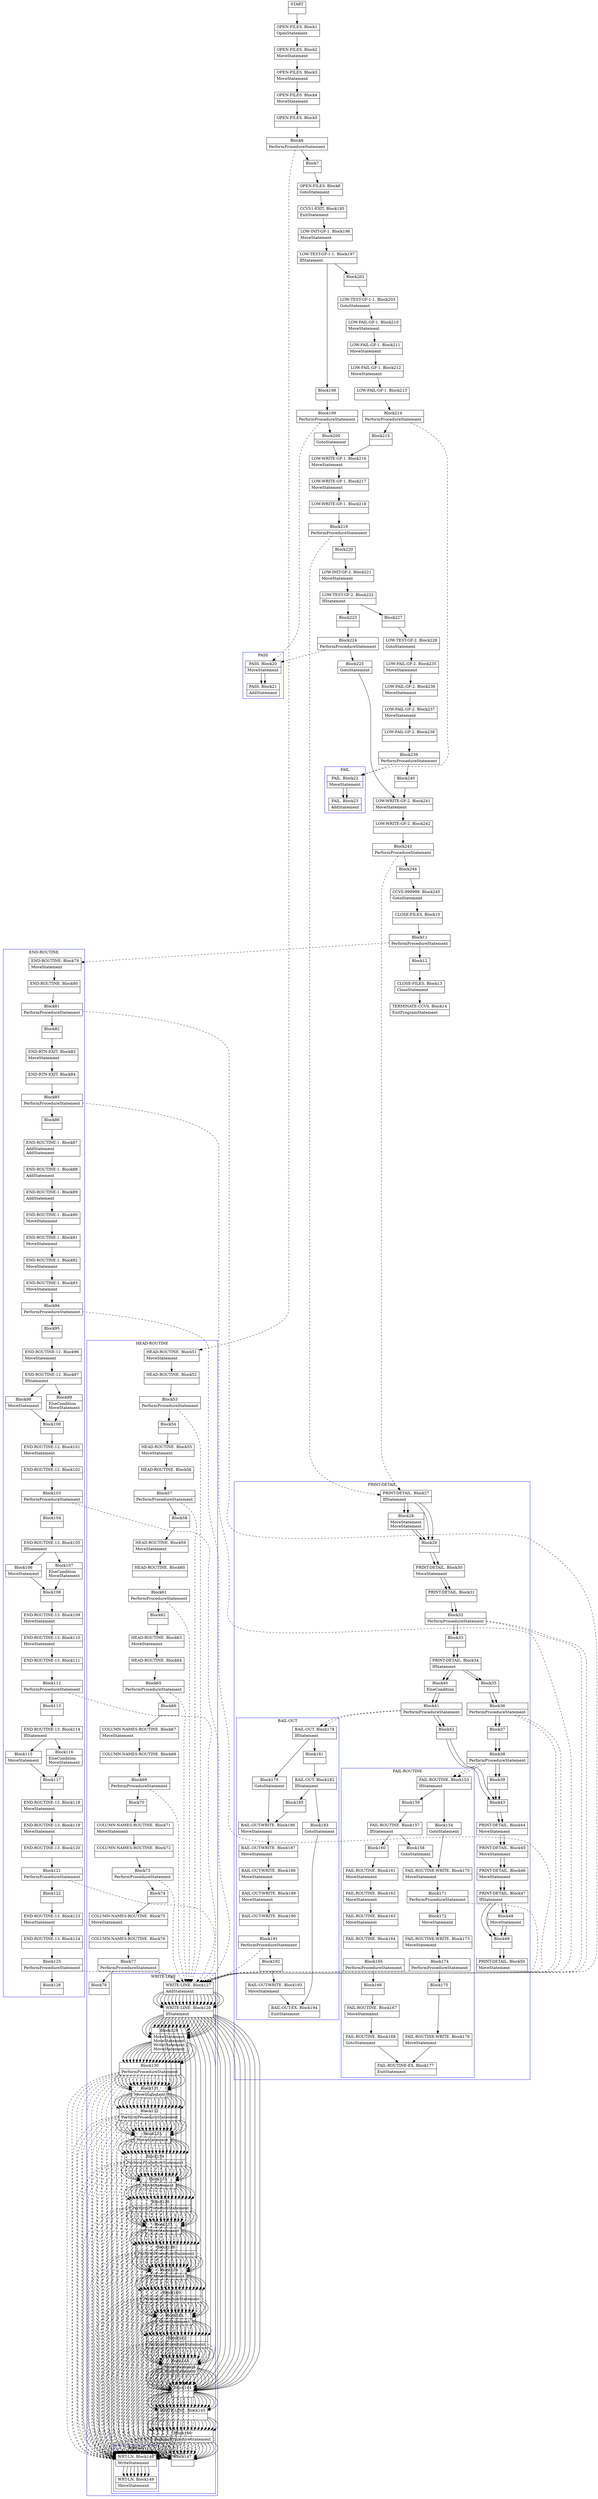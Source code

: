 digraph Cfg {
compound=true;
node [
shape = "record"
]

edge [
arrowtail = "empty"
]
Block0 [
label = "{START|}"
]
Block1 [
label = "{OPEN-FILES. Block1|OpenStatement\l}"
]
Block2 [
label = "{OPEN-FILES. Block2|MoveStatement\l}"
]
Block3 [
label = "{OPEN-FILES. Block3|MoveStatement\l}"
]
Block4 [
label = "{OPEN-FILES. Block4|MoveStatement\l}"
]
Block5 [
label = "{OPEN-FILES. Block5|}"
]
Block6 [
label = "{Block6|PerformProcedureStatement\l}"
]
subgraph cluster_1{
color = blue;
label = "HEAD-ROUTINE";
Block51 [
label = "{HEAD-ROUTINE. Block51|MoveStatement\l}"
]
Block52 [
label = "{HEAD-ROUTINE. Block52|}"
]
Block53 [
label = "{Block53|PerformProcedureStatement\l}"
]
subgraph cluster_7{
color = blue;
label = "WRITE-LINE";
Block127 [
label = "{WRITE-LINE. Block127|AddStatement\l}"
]
Block128 [
label = "{WRITE-LINE. Block128|IfStatement\l}"
]
Block129 [
label = "{Block129|MoveStatement\lMoveStatement\lWriteStatement\lMoveStatement\l}"
]
Block130 [
label = "{Block130|PerformProcedureStatement\l}"
]
subgraph cluster_21{
color = blue;
label = "WRT-LN";
Block148 [
label = "{WRT-LN. Block148|WriteStatement\l}"
]
Block149 [
label = "{WRT-LN. Block149|MoveStatement\l}"
]
Block148 -> Block149

}
Block130 -> Block148 [style=dashed]

Block131 [
label = "{Block131|MoveStatement\l}"
]
Block132 [
label = "{Block132|PerformProcedureStatement\l}"
]
subgraph cluster_22{
color = blue;
label = "WRT-LN";
Block148 [
label = "{WRT-LN. Block148|WriteStatement\l}"
]
Block149 [
label = "{WRT-LN. Block149|MoveStatement\l}"
]
Block148 -> Block149

}
Block132 -> Block148 [style=dashed]

Block133 [
label = "{Block133|MoveStatement\l}"
]
Block134 [
label = "{Block134|PerformProcedureStatement\l}"
]
subgraph cluster_23{
color = blue;
label = "WRT-LN";
Block148 [
label = "{WRT-LN. Block148|WriteStatement\l}"
]
Block149 [
label = "{WRT-LN. Block149|MoveStatement\l}"
]
Block148 -> Block149

}
Block134 -> Block148 [style=dashed]

Block135 [
label = "{Block135|MoveStatement\l}"
]
Block136 [
label = "{Block136|PerformProcedureStatement\l}"
]
subgraph cluster_24{
color = blue;
label = "WRT-LN";
Block148 [
label = "{WRT-LN. Block148|WriteStatement\l}"
]
Block149 [
label = "{WRT-LN. Block149|MoveStatement\l}"
]
Block148 -> Block149

}
Block136 -> Block148 [style=dashed]

Block137 [
label = "{Block137|MoveStatement\l}"
]
Block138 [
label = "{Block138|PerformProcedureStatement\l}"
]
subgraph cluster_25{
color = blue;
label = "WRT-LN";
Block148 [
label = "{WRT-LN. Block148|WriteStatement\l}"
]
Block149 [
label = "{WRT-LN. Block149|MoveStatement\l}"
]
Block148 -> Block149

}
Block138 -> Block148 [style=dashed]

Block139 [
label = "{Block139|MoveStatement\l}"
]
Block140 [
label = "{Block140|PerformProcedureStatement\l}"
]
subgraph cluster_26{
color = blue;
label = "WRT-LN";
Block148 [
label = "{WRT-LN. Block148|WriteStatement\l}"
]
Block149 [
label = "{WRT-LN. Block149|MoveStatement\l}"
]
Block148 -> Block149

}
Block140 -> Block148 [style=dashed]

Block141 [
label = "{Block141|MoveStatement\l}"
]
Block142 [
label = "{Block142|PerformProcedureStatement\l}"
]
subgraph cluster_27{
color = blue;
label = "WRT-LN";
Block148 [
label = "{WRT-LN. Block148|WriteStatement\l}"
]
Block149 [
label = "{WRT-LN. Block149|MoveStatement\l}"
]
Block148 -> Block149

}
Block142 -> Block148 [style=dashed]

Block143 [
label = "{Block143|MoveStatement\lMoveStatement\l}"
]
Block144 [
label = "{Block144|}"
]
Block145 [
label = "{WRITE-LINE. Block145|}"
]
Block146 [
label = "{Block146|PerformProcedureStatement\l}"
]
subgraph cluster_28{
color = blue;
label = "WRT-LN";
Block148 [
label = "{WRT-LN. Block148|WriteStatement\l}"
]
Block149 [
label = "{WRT-LN. Block149|MoveStatement\l}"
]
Block148 -> Block149

}
Block146 -> Block148 [style=dashed]

Block147 [
label = "{Block147|}"
]
Block127 -> Block128
Block128 -> Block129
Block128 -> Block144
Block129 -> Block130
Block130 -> Block131
Block131 -> Block132
Block132 -> Block133
Block133 -> Block134
Block134 -> Block135
Block135 -> Block136
Block136 -> Block137
Block137 -> Block138
Block138 -> Block139
Block139 -> Block140
Block140 -> Block141
Block141 -> Block142
Block142 -> Block143
Block143 -> Block144
Block144 -> Block145
Block145 -> Block146
Block146 -> Block147

}
Block53 -> Block127 [style=dashed]

Block54 [
label = "{Block54|}"
]
Block55 [
label = "{HEAD-ROUTINE. Block55|MoveStatement\l}"
]
Block56 [
label = "{HEAD-ROUTINE. Block56|}"
]
Block57 [
label = "{Block57|PerformProcedureStatement\l}"
]
subgraph cluster_8{
color = blue;
label = "WRITE-LINE";
Block127 [
label = "{WRITE-LINE. Block127|AddStatement\l}"
]
Block128 [
label = "{WRITE-LINE. Block128|IfStatement\l}"
]
Block129 [
label = "{Block129|MoveStatement\lMoveStatement\lWriteStatement\lMoveStatement\l}"
]
Block130 [
label = "{Block130|PerformProcedureStatement\l}"
]
Block130 -> Block148 [style=dashed]

Block131 [
label = "{Block131|MoveStatement\l}"
]
Block132 [
label = "{Block132|PerformProcedureStatement\l}"
]
Block132 -> Block148 [style=dashed]

Block133 [
label = "{Block133|MoveStatement\l}"
]
Block134 [
label = "{Block134|PerformProcedureStatement\l}"
]
Block134 -> Block148 [style=dashed]

Block135 [
label = "{Block135|MoveStatement\l}"
]
Block136 [
label = "{Block136|PerformProcedureStatement\l}"
]
Block136 -> Block148 [style=dashed]

Block137 [
label = "{Block137|MoveStatement\l}"
]
Block138 [
label = "{Block138|PerformProcedureStatement\l}"
]
Block138 -> Block148 [style=dashed]

Block139 [
label = "{Block139|MoveStatement\l}"
]
Block140 [
label = "{Block140|PerformProcedureStatement\l}"
]
Block140 -> Block148 [style=dashed]

Block141 [
label = "{Block141|MoveStatement\l}"
]
Block142 [
label = "{Block142|PerformProcedureStatement\l}"
]
Block142 -> Block148 [style=dashed]

Block143 [
label = "{Block143|MoveStatement\lMoveStatement\l}"
]
Block144 [
label = "{Block144|}"
]
Block145 [
label = "{WRITE-LINE. Block145|}"
]
Block146 [
label = "{Block146|PerformProcedureStatement\l}"
]
Block146 -> Block148 [style=dashed]

Block147 [
label = "{Block147|}"
]
Block127 -> Block128
Block128 -> Block129
Block128 -> Block144
Block129 -> Block130
Block130 -> Block131
Block131 -> Block132
Block132 -> Block133
Block133 -> Block134
Block134 -> Block135
Block135 -> Block136
Block136 -> Block137
Block137 -> Block138
Block138 -> Block139
Block139 -> Block140
Block140 -> Block141
Block141 -> Block142
Block142 -> Block143
Block143 -> Block144
Block144 -> Block145
Block145 -> Block146
Block146 -> Block147

}
Block57 -> Block127 [style=dashed]

Block58 [
label = "{Block58|}"
]
Block59 [
label = "{HEAD-ROUTINE. Block59|MoveStatement\l}"
]
Block60 [
label = "{HEAD-ROUTINE. Block60|}"
]
Block61 [
label = "{Block61|PerformProcedureStatement\l}"
]
subgraph cluster_9{
color = blue;
label = "WRITE-LINE";
Block127 [
label = "{WRITE-LINE. Block127|AddStatement\l}"
]
Block128 [
label = "{WRITE-LINE. Block128|IfStatement\l}"
]
Block129 [
label = "{Block129|MoveStatement\lMoveStatement\lWriteStatement\lMoveStatement\l}"
]
Block130 [
label = "{Block130|PerformProcedureStatement\l}"
]
Block130 -> Block148 [style=dashed]

Block131 [
label = "{Block131|MoveStatement\l}"
]
Block132 [
label = "{Block132|PerformProcedureStatement\l}"
]
Block132 -> Block148 [style=dashed]

Block133 [
label = "{Block133|MoveStatement\l}"
]
Block134 [
label = "{Block134|PerformProcedureStatement\l}"
]
Block134 -> Block148 [style=dashed]

Block135 [
label = "{Block135|MoveStatement\l}"
]
Block136 [
label = "{Block136|PerformProcedureStatement\l}"
]
Block136 -> Block148 [style=dashed]

Block137 [
label = "{Block137|MoveStatement\l}"
]
Block138 [
label = "{Block138|PerformProcedureStatement\l}"
]
Block138 -> Block148 [style=dashed]

Block139 [
label = "{Block139|MoveStatement\l}"
]
Block140 [
label = "{Block140|PerformProcedureStatement\l}"
]
Block140 -> Block148 [style=dashed]

Block141 [
label = "{Block141|MoveStatement\l}"
]
Block142 [
label = "{Block142|PerformProcedureStatement\l}"
]
Block142 -> Block148 [style=dashed]

Block143 [
label = "{Block143|MoveStatement\lMoveStatement\l}"
]
Block144 [
label = "{Block144|}"
]
Block145 [
label = "{WRITE-LINE. Block145|}"
]
Block146 [
label = "{Block146|PerformProcedureStatement\l}"
]
Block146 -> Block148 [style=dashed]

Block147 [
label = "{Block147|}"
]
Block127 -> Block128
Block128 -> Block129
Block128 -> Block144
Block129 -> Block130
Block130 -> Block131
Block131 -> Block132
Block132 -> Block133
Block133 -> Block134
Block134 -> Block135
Block135 -> Block136
Block136 -> Block137
Block137 -> Block138
Block138 -> Block139
Block139 -> Block140
Block140 -> Block141
Block141 -> Block142
Block142 -> Block143
Block143 -> Block144
Block144 -> Block145
Block145 -> Block146
Block146 -> Block147

}
Block61 -> Block127 [style=dashed]

Block62 [
label = "{Block62|}"
]
Block63 [
label = "{HEAD-ROUTINE. Block63|MoveStatement\l}"
]
Block64 [
label = "{HEAD-ROUTINE. Block64|}"
]
Block65 [
label = "{Block65|PerformProcedureStatement\l}"
]
subgraph cluster_10{
color = blue;
label = "WRITE-LINE";
Block127 [
label = "{WRITE-LINE. Block127|AddStatement\l}"
]
Block128 [
label = "{WRITE-LINE. Block128|IfStatement\l}"
]
Block129 [
label = "{Block129|MoveStatement\lMoveStatement\lWriteStatement\lMoveStatement\l}"
]
Block130 [
label = "{Block130|PerformProcedureStatement\l}"
]
Block130 -> Block148 [style=dashed]

Block131 [
label = "{Block131|MoveStatement\l}"
]
Block132 [
label = "{Block132|PerformProcedureStatement\l}"
]
Block132 -> Block148 [style=dashed]

Block133 [
label = "{Block133|MoveStatement\l}"
]
Block134 [
label = "{Block134|PerformProcedureStatement\l}"
]
Block134 -> Block148 [style=dashed]

Block135 [
label = "{Block135|MoveStatement\l}"
]
Block136 [
label = "{Block136|PerformProcedureStatement\l}"
]
Block136 -> Block148 [style=dashed]

Block137 [
label = "{Block137|MoveStatement\l}"
]
Block138 [
label = "{Block138|PerformProcedureStatement\l}"
]
Block138 -> Block148 [style=dashed]

Block139 [
label = "{Block139|MoveStatement\l}"
]
Block140 [
label = "{Block140|PerformProcedureStatement\l}"
]
Block140 -> Block148 [style=dashed]

Block141 [
label = "{Block141|MoveStatement\l}"
]
Block142 [
label = "{Block142|PerformProcedureStatement\l}"
]
Block142 -> Block148 [style=dashed]

Block143 [
label = "{Block143|MoveStatement\lMoveStatement\l}"
]
Block144 [
label = "{Block144|}"
]
Block145 [
label = "{WRITE-LINE. Block145|}"
]
Block146 [
label = "{Block146|PerformProcedureStatement\l}"
]
Block146 -> Block148 [style=dashed]

Block147 [
label = "{Block147|}"
]
Block127 -> Block128
Block128 -> Block129
Block128 -> Block144
Block129 -> Block130
Block130 -> Block131
Block131 -> Block132
Block132 -> Block133
Block133 -> Block134
Block134 -> Block135
Block135 -> Block136
Block136 -> Block137
Block137 -> Block138
Block138 -> Block139
Block139 -> Block140
Block140 -> Block141
Block141 -> Block142
Block142 -> Block143
Block143 -> Block144
Block144 -> Block145
Block145 -> Block146
Block146 -> Block147

}
Block65 -> Block127 [style=dashed]

Block66 [
label = "{Block66|}"
]
Block67 [
label = "{COLUMN-NAMES-ROUTINE. Block67|MoveStatement\l}"
]
Block68 [
label = "{COLUMN-NAMES-ROUTINE. Block68|}"
]
Block69 [
label = "{Block69|PerformProcedureStatement\l}"
]
subgraph cluster_11{
color = blue;
label = "WRITE-LINE";
Block127 [
label = "{WRITE-LINE. Block127|AddStatement\l}"
]
Block128 [
label = "{WRITE-LINE. Block128|IfStatement\l}"
]
Block129 [
label = "{Block129|MoveStatement\lMoveStatement\lWriteStatement\lMoveStatement\l}"
]
Block130 [
label = "{Block130|PerformProcedureStatement\l}"
]
Block130 -> Block148 [style=dashed]

Block131 [
label = "{Block131|MoveStatement\l}"
]
Block132 [
label = "{Block132|PerformProcedureStatement\l}"
]
Block132 -> Block148 [style=dashed]

Block133 [
label = "{Block133|MoveStatement\l}"
]
Block134 [
label = "{Block134|PerformProcedureStatement\l}"
]
Block134 -> Block148 [style=dashed]

Block135 [
label = "{Block135|MoveStatement\l}"
]
Block136 [
label = "{Block136|PerformProcedureStatement\l}"
]
Block136 -> Block148 [style=dashed]

Block137 [
label = "{Block137|MoveStatement\l}"
]
Block138 [
label = "{Block138|PerformProcedureStatement\l}"
]
Block138 -> Block148 [style=dashed]

Block139 [
label = "{Block139|MoveStatement\l}"
]
Block140 [
label = "{Block140|PerformProcedureStatement\l}"
]
Block140 -> Block148 [style=dashed]

Block141 [
label = "{Block141|MoveStatement\l}"
]
Block142 [
label = "{Block142|PerformProcedureStatement\l}"
]
Block142 -> Block148 [style=dashed]

Block143 [
label = "{Block143|MoveStatement\lMoveStatement\l}"
]
Block144 [
label = "{Block144|}"
]
Block145 [
label = "{WRITE-LINE. Block145|}"
]
Block146 [
label = "{Block146|PerformProcedureStatement\l}"
]
Block146 -> Block148 [style=dashed]

Block147 [
label = "{Block147|}"
]
Block127 -> Block128
Block128 -> Block129
Block128 -> Block144
Block129 -> Block130
Block130 -> Block131
Block131 -> Block132
Block132 -> Block133
Block133 -> Block134
Block134 -> Block135
Block135 -> Block136
Block136 -> Block137
Block137 -> Block138
Block138 -> Block139
Block139 -> Block140
Block140 -> Block141
Block141 -> Block142
Block142 -> Block143
Block143 -> Block144
Block144 -> Block145
Block145 -> Block146
Block146 -> Block147

}
Block69 -> Block127 [style=dashed]

Block70 [
label = "{Block70|}"
]
Block71 [
label = "{COLUMN-NAMES-ROUTINE. Block71|MoveStatement\l}"
]
Block72 [
label = "{COLUMN-NAMES-ROUTINE. Block72|}"
]
Block73 [
label = "{Block73|PerformProcedureStatement\l}"
]
subgraph cluster_12{
color = blue;
label = "WRITE-LINE";
Block127 [
label = "{WRITE-LINE. Block127|AddStatement\l}"
]
Block128 [
label = "{WRITE-LINE. Block128|IfStatement\l}"
]
Block129 [
label = "{Block129|MoveStatement\lMoveStatement\lWriteStatement\lMoveStatement\l}"
]
Block130 [
label = "{Block130|PerformProcedureStatement\l}"
]
Block130 -> Block148 [style=dashed]

Block131 [
label = "{Block131|MoveStatement\l}"
]
Block132 [
label = "{Block132|PerformProcedureStatement\l}"
]
Block132 -> Block148 [style=dashed]

Block133 [
label = "{Block133|MoveStatement\l}"
]
Block134 [
label = "{Block134|PerformProcedureStatement\l}"
]
Block134 -> Block148 [style=dashed]

Block135 [
label = "{Block135|MoveStatement\l}"
]
Block136 [
label = "{Block136|PerformProcedureStatement\l}"
]
Block136 -> Block148 [style=dashed]

Block137 [
label = "{Block137|MoveStatement\l}"
]
Block138 [
label = "{Block138|PerformProcedureStatement\l}"
]
Block138 -> Block148 [style=dashed]

Block139 [
label = "{Block139|MoveStatement\l}"
]
Block140 [
label = "{Block140|PerformProcedureStatement\l}"
]
Block140 -> Block148 [style=dashed]

Block141 [
label = "{Block141|MoveStatement\l}"
]
Block142 [
label = "{Block142|PerformProcedureStatement\l}"
]
Block142 -> Block148 [style=dashed]

Block143 [
label = "{Block143|MoveStatement\lMoveStatement\l}"
]
Block144 [
label = "{Block144|}"
]
Block145 [
label = "{WRITE-LINE. Block145|}"
]
Block146 [
label = "{Block146|PerformProcedureStatement\l}"
]
Block146 -> Block148 [style=dashed]

Block147 [
label = "{Block147|}"
]
Block127 -> Block128
Block128 -> Block129
Block128 -> Block144
Block129 -> Block130
Block130 -> Block131
Block131 -> Block132
Block132 -> Block133
Block133 -> Block134
Block134 -> Block135
Block135 -> Block136
Block136 -> Block137
Block137 -> Block138
Block138 -> Block139
Block139 -> Block140
Block140 -> Block141
Block141 -> Block142
Block142 -> Block143
Block143 -> Block144
Block144 -> Block145
Block145 -> Block146
Block146 -> Block147

}
Block73 -> Block127 [style=dashed]

Block74 [
label = "{Block74|}"
]
Block75 [
label = "{COLUMN-NAMES-ROUTINE. Block75|MoveStatement\l}"
]
Block76 [
label = "{COLUMN-NAMES-ROUTINE. Block76|}"
]
Block77 [
label = "{Block77|PerformProcedureStatement\l}"
]
subgraph cluster_13{
color = blue;
label = "WRITE-LINE";
Block127 [
label = "{WRITE-LINE. Block127|AddStatement\l}"
]
Block128 [
label = "{WRITE-LINE. Block128|IfStatement\l}"
]
Block129 [
label = "{Block129|MoveStatement\lMoveStatement\lWriteStatement\lMoveStatement\l}"
]
Block130 [
label = "{Block130|PerformProcedureStatement\l}"
]
Block130 -> Block148 [style=dashed]

Block131 [
label = "{Block131|MoveStatement\l}"
]
Block132 [
label = "{Block132|PerformProcedureStatement\l}"
]
Block132 -> Block148 [style=dashed]

Block133 [
label = "{Block133|MoveStatement\l}"
]
Block134 [
label = "{Block134|PerformProcedureStatement\l}"
]
Block134 -> Block148 [style=dashed]

Block135 [
label = "{Block135|MoveStatement\l}"
]
Block136 [
label = "{Block136|PerformProcedureStatement\l}"
]
Block136 -> Block148 [style=dashed]

Block137 [
label = "{Block137|MoveStatement\l}"
]
Block138 [
label = "{Block138|PerformProcedureStatement\l}"
]
Block138 -> Block148 [style=dashed]

Block139 [
label = "{Block139|MoveStatement\l}"
]
Block140 [
label = "{Block140|PerformProcedureStatement\l}"
]
Block140 -> Block148 [style=dashed]

Block141 [
label = "{Block141|MoveStatement\l}"
]
Block142 [
label = "{Block142|PerformProcedureStatement\l}"
]
Block142 -> Block148 [style=dashed]

Block143 [
label = "{Block143|MoveStatement\lMoveStatement\l}"
]
Block144 [
label = "{Block144|}"
]
Block145 [
label = "{WRITE-LINE. Block145|}"
]
Block146 [
label = "{Block146|PerformProcedureStatement\l}"
]
Block146 -> Block148 [style=dashed]

Block147 [
label = "{Block147|}"
]
Block127 -> Block128
Block128 -> Block129
Block128 -> Block144
Block129 -> Block130
Block130 -> Block131
Block131 -> Block132
Block132 -> Block133
Block133 -> Block134
Block134 -> Block135
Block135 -> Block136
Block136 -> Block137
Block137 -> Block138
Block138 -> Block139
Block139 -> Block140
Block140 -> Block141
Block141 -> Block142
Block142 -> Block143
Block143 -> Block144
Block144 -> Block145
Block145 -> Block146
Block146 -> Block147

}
Block77 -> Block127 [style=dashed]

Block78 [
label = "{Block78|}"
]
Block51 -> Block52
Block52 -> Block53
Block53 -> Block54
Block54 -> Block55
Block55 -> Block56
Block56 -> Block57
Block57 -> Block58
Block58 -> Block59
Block59 -> Block60
Block60 -> Block61
Block61 -> Block62
Block62 -> Block63
Block63 -> Block64
Block64 -> Block65
Block65 -> Block66
Block66 -> Block67
Block67 -> Block68
Block68 -> Block69
Block69 -> Block70
Block70 -> Block71
Block71 -> Block72
Block72 -> Block73
Block73 -> Block74
Block74 -> Block75
Block75 -> Block76
Block76 -> Block77
Block77 -> Block78

}
Block6 -> Block51 [style=dashed]

Block7 [
label = "{Block7|}"
]
Block8 [
label = "{OPEN-FILES. Block8|GotoStatement\l}"
]
Block195 [
label = "{CCVS1-EXIT. Block195|ExitStatement\l}"
]
Block196 [
label = "{LOW-INIT-GF-1. Block196|MoveStatement\l}"
]
Block197 [
label = "{LOW-TEST-GF-1-1. Block197|IfStatement\l}"
]
Block198 [
label = "{Block198|}"
]
Block199 [
label = "{Block199|PerformProcedureStatement\l}"
]
subgraph cluster_34{
color = blue;
label = "PASS";
Block20 [
label = "{PASS. Block20|MoveStatement\l}"
]
Block21 [
label = "{PASS. Block21|AddStatement\l}"
]
Block20 -> Block21

}
Block199 -> Block20 [style=dashed]

Block200 [
label = "{Block200|GotoStatement\l}"
]
Block216 [
label = "{LOW-WRITE-GF-1. Block216|MoveStatement\l}"
]
Block217 [
label = "{LOW-WRITE-GF-1. Block217|MoveStatement\l}"
]
Block218 [
label = "{LOW-WRITE-GF-1. Block218|}"
]
Block219 [
label = "{Block219|PerformProcedureStatement\l}"
]
subgraph cluster_37{
color = blue;
label = "PRINT-DETAIL";
Block27 [
label = "{PRINT-DETAIL. Block27|IfStatement\l}"
]
Block28 [
label = "{Block28|MoveStatement\lMoveStatement\l}"
]
Block29 [
label = "{Block29|}"
]
Block30 [
label = "{PRINT-DETAIL. Block30|MoveStatement\l}"
]
Block31 [
label = "{PRINT-DETAIL. Block31|}"
]
Block32 [
label = "{Block32|PerformProcedureStatement\l}"
]
subgraph cluster_3{
color = blue;
label = "WRITE-LINE";
Block127 [
label = "{WRITE-LINE. Block127|AddStatement\l}"
]
Block128 [
label = "{WRITE-LINE. Block128|IfStatement\l}"
]
Block129 [
label = "{Block129|MoveStatement\lMoveStatement\lWriteStatement\lMoveStatement\l}"
]
Block130 [
label = "{Block130|PerformProcedureStatement\l}"
]
Block130 -> Block148 [style=dashed]

Block131 [
label = "{Block131|MoveStatement\l}"
]
Block132 [
label = "{Block132|PerformProcedureStatement\l}"
]
Block132 -> Block148 [style=dashed]

Block133 [
label = "{Block133|MoveStatement\l}"
]
Block134 [
label = "{Block134|PerformProcedureStatement\l}"
]
Block134 -> Block148 [style=dashed]

Block135 [
label = "{Block135|MoveStatement\l}"
]
Block136 [
label = "{Block136|PerformProcedureStatement\l}"
]
Block136 -> Block148 [style=dashed]

Block137 [
label = "{Block137|MoveStatement\l}"
]
Block138 [
label = "{Block138|PerformProcedureStatement\l}"
]
Block138 -> Block148 [style=dashed]

Block139 [
label = "{Block139|MoveStatement\l}"
]
Block140 [
label = "{Block140|PerformProcedureStatement\l}"
]
Block140 -> Block148 [style=dashed]

Block141 [
label = "{Block141|MoveStatement\l}"
]
Block142 [
label = "{Block142|PerformProcedureStatement\l}"
]
Block142 -> Block148 [style=dashed]

Block143 [
label = "{Block143|MoveStatement\lMoveStatement\l}"
]
Block144 [
label = "{Block144|}"
]
Block145 [
label = "{WRITE-LINE. Block145|}"
]
Block146 [
label = "{Block146|PerformProcedureStatement\l}"
]
Block146 -> Block148 [style=dashed]

Block147 [
label = "{Block147|}"
]
Block127 -> Block128
Block128 -> Block129
Block128 -> Block144
Block129 -> Block130
Block130 -> Block131
Block131 -> Block132
Block132 -> Block133
Block133 -> Block134
Block134 -> Block135
Block135 -> Block136
Block136 -> Block137
Block137 -> Block138
Block138 -> Block139
Block139 -> Block140
Block140 -> Block141
Block141 -> Block142
Block142 -> Block143
Block143 -> Block144
Block144 -> Block145
Block145 -> Block146
Block146 -> Block147

}
Block32 -> Block127 [style=dashed]

Block33 [
label = "{Block33|}"
]
Block34 [
label = "{PRINT-DETAIL. Block34|IfStatement\l}"
]
Block35 [
label = "{Block35|}"
]
Block36 [
label = "{Block36|PerformProcedureStatement\l}"
]
subgraph cluster_4{
color = blue;
label = "WRITE-LINE";
Block127 [
label = "{WRITE-LINE. Block127|AddStatement\l}"
]
Block128 [
label = "{WRITE-LINE. Block128|IfStatement\l}"
]
Block129 [
label = "{Block129|MoveStatement\lMoveStatement\lWriteStatement\lMoveStatement\l}"
]
Block130 [
label = "{Block130|PerformProcedureStatement\l}"
]
Block130 -> Block148 [style=dashed]

Block131 [
label = "{Block131|MoveStatement\l}"
]
Block132 [
label = "{Block132|PerformProcedureStatement\l}"
]
Block132 -> Block148 [style=dashed]

Block133 [
label = "{Block133|MoveStatement\l}"
]
Block134 [
label = "{Block134|PerformProcedureStatement\l}"
]
Block134 -> Block148 [style=dashed]

Block135 [
label = "{Block135|MoveStatement\l}"
]
Block136 [
label = "{Block136|PerformProcedureStatement\l}"
]
Block136 -> Block148 [style=dashed]

Block137 [
label = "{Block137|MoveStatement\l}"
]
Block138 [
label = "{Block138|PerformProcedureStatement\l}"
]
Block138 -> Block148 [style=dashed]

Block139 [
label = "{Block139|MoveStatement\l}"
]
Block140 [
label = "{Block140|PerformProcedureStatement\l}"
]
Block140 -> Block148 [style=dashed]

Block141 [
label = "{Block141|MoveStatement\l}"
]
Block142 [
label = "{Block142|PerformProcedureStatement\l}"
]
Block142 -> Block148 [style=dashed]

Block143 [
label = "{Block143|MoveStatement\lMoveStatement\l}"
]
Block144 [
label = "{Block144|}"
]
Block145 [
label = "{WRITE-LINE. Block145|}"
]
Block146 [
label = "{Block146|PerformProcedureStatement\l}"
]
Block146 -> Block148 [style=dashed]

Block147 [
label = "{Block147|}"
]
Block127 -> Block128
Block128 -> Block129
Block128 -> Block144
Block129 -> Block130
Block130 -> Block131
Block131 -> Block132
Block132 -> Block133
Block133 -> Block134
Block134 -> Block135
Block135 -> Block136
Block136 -> Block137
Block137 -> Block138
Block138 -> Block139
Block139 -> Block140
Block140 -> Block141
Block141 -> Block142
Block142 -> Block143
Block143 -> Block144
Block144 -> Block145
Block145 -> Block146
Block146 -> Block147

}
Block36 -> Block127 [style=dashed]

Block37 [
label = "{Block37|}"
]
Block38 [
label = "{Block38|PerformProcedureStatement\l}"
]
subgraph cluster_5{
color = blue;
label = "FAIL-ROUTINE";
Block153 [
label = "{FAIL-ROUTINE. Block153|IfStatement\l}"
]
Block154 [
label = "{Block154|GotoStatement\l}"
]
Block170 [
label = "{FAIL-ROUTINE-WRITE. Block170|MoveStatement\l}"
]
Block171 [
label = "{Block171|PerformProcedureStatement\l}"
]
subgraph cluster_31{
color = blue;
label = "WRITE-LINE";
Block127 [
label = "{WRITE-LINE. Block127|AddStatement\l}"
]
Block128 [
label = "{WRITE-LINE. Block128|IfStatement\l}"
]
Block129 [
label = "{Block129|MoveStatement\lMoveStatement\lWriteStatement\lMoveStatement\l}"
]
Block130 [
label = "{Block130|PerformProcedureStatement\l}"
]
Block130 -> Block148 [style=dashed]

Block131 [
label = "{Block131|MoveStatement\l}"
]
Block132 [
label = "{Block132|PerformProcedureStatement\l}"
]
Block132 -> Block148 [style=dashed]

Block133 [
label = "{Block133|MoveStatement\l}"
]
Block134 [
label = "{Block134|PerformProcedureStatement\l}"
]
Block134 -> Block148 [style=dashed]

Block135 [
label = "{Block135|MoveStatement\l}"
]
Block136 [
label = "{Block136|PerformProcedureStatement\l}"
]
Block136 -> Block148 [style=dashed]

Block137 [
label = "{Block137|MoveStatement\l}"
]
Block138 [
label = "{Block138|PerformProcedureStatement\l}"
]
Block138 -> Block148 [style=dashed]

Block139 [
label = "{Block139|MoveStatement\l}"
]
Block140 [
label = "{Block140|PerformProcedureStatement\l}"
]
Block140 -> Block148 [style=dashed]

Block141 [
label = "{Block141|MoveStatement\l}"
]
Block142 [
label = "{Block142|PerformProcedureStatement\l}"
]
Block142 -> Block148 [style=dashed]

Block143 [
label = "{Block143|MoveStatement\lMoveStatement\l}"
]
Block144 [
label = "{Block144|}"
]
Block145 [
label = "{WRITE-LINE. Block145|}"
]
Block146 [
label = "{Block146|PerformProcedureStatement\l}"
]
Block146 -> Block148 [style=dashed]

Block147 [
label = "{Block147|}"
]
Block127 -> Block128
Block128 -> Block129
Block128 -> Block144
Block129 -> Block130
Block130 -> Block131
Block131 -> Block132
Block132 -> Block133
Block133 -> Block134
Block134 -> Block135
Block135 -> Block136
Block136 -> Block137
Block137 -> Block138
Block138 -> Block139
Block139 -> Block140
Block140 -> Block141
Block141 -> Block142
Block142 -> Block143
Block143 -> Block144
Block144 -> Block145
Block145 -> Block146
Block146 -> Block147

}
Block171 -> Block127 [style=dashed]

Block172 [
label = "{Block172|MoveStatement\l}"
]
Block173 [
label = "{FAIL-ROUTINE-WRITE. Block173|MoveStatement\l}"
]
Block174 [
label = "{Block174|PerformProcedureStatement\l}"
]
subgraph cluster_32{
color = blue;
label = "WRITE-LINE";
Block127 [
label = "{WRITE-LINE. Block127|AddStatement\l}"
]
Block128 [
label = "{WRITE-LINE. Block128|IfStatement\l}"
]
Block129 [
label = "{Block129|MoveStatement\lMoveStatement\lWriteStatement\lMoveStatement\l}"
]
Block130 [
label = "{Block130|PerformProcedureStatement\l}"
]
Block130 -> Block148 [style=dashed]

Block131 [
label = "{Block131|MoveStatement\l}"
]
Block132 [
label = "{Block132|PerformProcedureStatement\l}"
]
Block132 -> Block148 [style=dashed]

Block133 [
label = "{Block133|MoveStatement\l}"
]
Block134 [
label = "{Block134|PerformProcedureStatement\l}"
]
Block134 -> Block148 [style=dashed]

Block135 [
label = "{Block135|MoveStatement\l}"
]
Block136 [
label = "{Block136|PerformProcedureStatement\l}"
]
Block136 -> Block148 [style=dashed]

Block137 [
label = "{Block137|MoveStatement\l}"
]
Block138 [
label = "{Block138|PerformProcedureStatement\l}"
]
Block138 -> Block148 [style=dashed]

Block139 [
label = "{Block139|MoveStatement\l}"
]
Block140 [
label = "{Block140|PerformProcedureStatement\l}"
]
Block140 -> Block148 [style=dashed]

Block141 [
label = "{Block141|MoveStatement\l}"
]
Block142 [
label = "{Block142|PerformProcedureStatement\l}"
]
Block142 -> Block148 [style=dashed]

Block143 [
label = "{Block143|MoveStatement\lMoveStatement\l}"
]
Block144 [
label = "{Block144|}"
]
Block145 [
label = "{WRITE-LINE. Block145|}"
]
Block146 [
label = "{Block146|PerformProcedureStatement\l}"
]
Block146 -> Block148 [style=dashed]

Block147 [
label = "{Block147|}"
]
Block127 -> Block128
Block128 -> Block129
Block128 -> Block144
Block129 -> Block130
Block130 -> Block131
Block131 -> Block132
Block132 -> Block133
Block133 -> Block134
Block134 -> Block135
Block135 -> Block136
Block136 -> Block137
Block137 -> Block138
Block138 -> Block139
Block139 -> Block140
Block140 -> Block141
Block141 -> Block142
Block142 -> Block143
Block143 -> Block144
Block144 -> Block145
Block145 -> Block146
Block146 -> Block147

}
Block174 -> Block127 [style=dashed]

Block175 [
label = "{Block175|}"
]
Block176 [
label = "{FAIL-ROUTINE-WRITE. Block176|MoveStatement\l}"
]
Block177 [
label = "{FAIL-ROUTINE-EX. Block177|ExitStatement\l}"
]
Block156 [
label = "{Block156|}"
]
Block157 [
label = "{FAIL-ROUTINE. Block157|IfStatement\l}"
]
Block158 [
label = "{Block158|GotoStatement\l}"
]
Block160 [
label = "{Block160|}"
]
Block161 [
label = "{FAIL-ROUTINE. Block161|MoveStatement\l}"
]
Block162 [
label = "{FAIL-ROUTINE. Block162|MoveStatement\l}"
]
Block163 [
label = "{FAIL-ROUTINE. Block163|MoveStatement\l}"
]
Block164 [
label = "{FAIL-ROUTINE. Block164|}"
]
Block165 [
label = "{Block165|PerformProcedureStatement\l}"
]
subgraph cluster_30{
color = blue;
label = "WRITE-LINE";
Block127 [
label = "{WRITE-LINE. Block127|AddStatement\l}"
]
Block128 [
label = "{WRITE-LINE. Block128|IfStatement\l}"
]
Block129 [
label = "{Block129|MoveStatement\lMoveStatement\lWriteStatement\lMoveStatement\l}"
]
Block130 [
label = "{Block130|PerformProcedureStatement\l}"
]
Block130 -> Block148 [style=dashed]

Block131 [
label = "{Block131|MoveStatement\l}"
]
Block132 [
label = "{Block132|PerformProcedureStatement\l}"
]
Block132 -> Block148 [style=dashed]

Block133 [
label = "{Block133|MoveStatement\l}"
]
Block134 [
label = "{Block134|PerformProcedureStatement\l}"
]
Block134 -> Block148 [style=dashed]

Block135 [
label = "{Block135|MoveStatement\l}"
]
Block136 [
label = "{Block136|PerformProcedureStatement\l}"
]
Block136 -> Block148 [style=dashed]

Block137 [
label = "{Block137|MoveStatement\l}"
]
Block138 [
label = "{Block138|PerformProcedureStatement\l}"
]
Block138 -> Block148 [style=dashed]

Block139 [
label = "{Block139|MoveStatement\l}"
]
Block140 [
label = "{Block140|PerformProcedureStatement\l}"
]
Block140 -> Block148 [style=dashed]

Block141 [
label = "{Block141|MoveStatement\l}"
]
Block142 [
label = "{Block142|PerformProcedureStatement\l}"
]
Block142 -> Block148 [style=dashed]

Block143 [
label = "{Block143|MoveStatement\lMoveStatement\l}"
]
Block144 [
label = "{Block144|}"
]
Block145 [
label = "{WRITE-LINE. Block145|}"
]
Block146 [
label = "{Block146|PerformProcedureStatement\l}"
]
Block146 -> Block148 [style=dashed]

Block147 [
label = "{Block147|}"
]
Block127 -> Block128
Block128 -> Block129
Block128 -> Block144
Block129 -> Block130
Block130 -> Block131
Block131 -> Block132
Block132 -> Block133
Block133 -> Block134
Block134 -> Block135
Block135 -> Block136
Block136 -> Block137
Block137 -> Block138
Block138 -> Block139
Block139 -> Block140
Block140 -> Block141
Block141 -> Block142
Block142 -> Block143
Block143 -> Block144
Block144 -> Block145
Block145 -> Block146
Block146 -> Block147

}
Block165 -> Block127 [style=dashed]

Block166 [
label = "{Block166|}"
]
Block167 [
label = "{FAIL-ROUTINE. Block167|MoveStatement\l}"
]
Block168 [
label = "{FAIL-ROUTINE. Block168|GotoStatement\l}"
]
Block153 -> Block154
Block153 -> Block156
Block154 -> Block170
Block170 -> Block171
Block171 -> Block172
Block172 -> Block173
Block173 -> Block174
Block174 -> Block175
Block175 -> Block176
Block176 -> Block177
Block156 -> Block157
Block157 -> Block158
Block157 -> Block160
Block158 -> Block170
Block160 -> Block161
Block161 -> Block162
Block162 -> Block163
Block163 -> Block164
Block164 -> Block165
Block165 -> Block166
Block166 -> Block167
Block167 -> Block168
Block168 -> Block177

}
Block38 -> Block153 [style=dashed]

Block39 [
label = "{Block39|}"
]
Block43 [
label = "{Block43|}"
]
Block44 [
label = "{PRINT-DETAIL. Block44|MoveStatement\l}"
]
Block45 [
label = "{PRINT-DETAIL. Block45|MoveStatement\l}"
]
Block46 [
label = "{PRINT-DETAIL. Block46|MoveStatement\l}"
]
Block47 [
label = "{PRINT-DETAIL. Block47|IfStatement\l}"
]
Block48 [
label = "{Block48|MoveStatement\l}"
]
Block49 [
label = "{Block49|}"
]
Block50 [
label = "{PRINT-DETAIL. Block50|MoveStatement\l}"
]
Block40 [
label = "{Block40|ElseCondition\l}"
]
Block41 [
label = "{Block41|PerformProcedureStatement\l}"
]
subgraph cluster_6{
color = blue;
label = "BAIL-OUT";
Block178 [
label = "{BAIL-OUT. Block178|IfStatement\l}"
]
Block179 [
label = "{Block179|GotoStatement\l}"
]
Block186 [
label = "{BAIL-OUT-WRITE. Block186|MoveStatement\l}"
]
Block187 [
label = "{BAIL-OUT-WRITE. Block187|MoveStatement\l}"
]
Block188 [
label = "{BAIL-OUT-WRITE. Block188|MoveStatement\l}"
]
Block189 [
label = "{BAIL-OUT-WRITE. Block189|MoveStatement\l}"
]
Block190 [
label = "{BAIL-OUT-WRITE. Block190|}"
]
Block191 [
label = "{Block191|PerformProcedureStatement\l}"
]
subgraph cluster_33{
color = blue;
label = "WRITE-LINE";
Block127 [
label = "{WRITE-LINE. Block127|AddStatement\l}"
]
Block128 [
label = "{WRITE-LINE. Block128|IfStatement\l}"
]
Block129 [
label = "{Block129|MoveStatement\lMoveStatement\lWriteStatement\lMoveStatement\l}"
]
Block130 [
label = "{Block130|PerformProcedureStatement\l}"
]
Block130 -> Block148 [style=dashed]

Block131 [
label = "{Block131|MoveStatement\l}"
]
Block132 [
label = "{Block132|PerformProcedureStatement\l}"
]
Block132 -> Block148 [style=dashed]

Block133 [
label = "{Block133|MoveStatement\l}"
]
Block134 [
label = "{Block134|PerformProcedureStatement\l}"
]
Block134 -> Block148 [style=dashed]

Block135 [
label = "{Block135|MoveStatement\l}"
]
Block136 [
label = "{Block136|PerformProcedureStatement\l}"
]
Block136 -> Block148 [style=dashed]

Block137 [
label = "{Block137|MoveStatement\l}"
]
Block138 [
label = "{Block138|PerformProcedureStatement\l}"
]
Block138 -> Block148 [style=dashed]

Block139 [
label = "{Block139|MoveStatement\l}"
]
Block140 [
label = "{Block140|PerformProcedureStatement\l}"
]
Block140 -> Block148 [style=dashed]

Block141 [
label = "{Block141|MoveStatement\l}"
]
Block142 [
label = "{Block142|PerformProcedureStatement\l}"
]
Block142 -> Block148 [style=dashed]

Block143 [
label = "{Block143|MoveStatement\lMoveStatement\l}"
]
Block144 [
label = "{Block144|}"
]
Block145 [
label = "{WRITE-LINE. Block145|}"
]
Block146 [
label = "{Block146|PerformProcedureStatement\l}"
]
Block146 -> Block148 [style=dashed]

Block147 [
label = "{Block147|}"
]
Block127 -> Block128
Block128 -> Block129
Block128 -> Block144
Block129 -> Block130
Block130 -> Block131
Block131 -> Block132
Block132 -> Block133
Block133 -> Block134
Block134 -> Block135
Block135 -> Block136
Block136 -> Block137
Block137 -> Block138
Block138 -> Block139
Block139 -> Block140
Block140 -> Block141
Block141 -> Block142
Block142 -> Block143
Block143 -> Block144
Block144 -> Block145
Block145 -> Block146
Block146 -> Block147

}
Block191 -> Block127 [style=dashed]

Block192 [
label = "{Block192|}"
]
Block193 [
label = "{BAIL-OUT-WRITE. Block193|MoveStatement\l}"
]
Block194 [
label = "{BAIL-OUT-EX. Block194|ExitStatement\l}"
]
Block181 [
label = "{Block181|}"
]
Block182 [
label = "{BAIL-OUT. Block182|IfStatement\l}"
]
Block183 [
label = "{Block183|GotoStatement\l}"
]
Block185 [
label = "{Block185|}"
]
Block178 -> Block179
Block178 -> Block181
Block179 -> Block186
Block186 -> Block187
Block187 -> Block188
Block188 -> Block189
Block189 -> Block190
Block190 -> Block191
Block191 -> Block192
Block192 -> Block193
Block193 -> Block194
Block181 -> Block182
Block182 -> Block183
Block182 -> Block185
Block183 -> Block194
Block185 -> Block186

}
Block41 -> Block178 [style=dashed]

Block42 [
label = "{Block42|}"
]
Block27 -> Block28
Block27 -> Block29
Block28 -> Block29
Block29 -> Block30
Block30 -> Block31
Block31 -> Block32
Block32 -> Block33
Block33 -> Block34
Block34 -> Block35
Block34 -> Block40
Block35 -> Block36
Block36 -> Block37
Block37 -> Block38
Block38 -> Block39
Block39 -> Block43
Block43 -> Block44
Block44 -> Block45
Block45 -> Block46
Block46 -> Block47
Block47 -> Block48
Block47 -> Block49
Block48 -> Block49
Block49 -> Block50
Block40 -> Block41
Block41 -> Block42
Block42 -> Block43

}
Block219 -> Block27 [style=dashed]

Block220 [
label = "{Block220|}"
]
Block221 [
label = "{LOW-INIT-GF-2. Block221|MoveStatement\l}"
]
Block222 [
label = "{LOW-TEST-GF-2. Block222|IfStatement\l}"
]
Block223 [
label = "{Block223|}"
]
Block224 [
label = "{Block224|PerformProcedureStatement\l}"
]
subgraph cluster_38{
color = blue;
label = "PASS";
Block20 [
label = "{PASS. Block20|MoveStatement\l}"
]
Block21 [
label = "{PASS. Block21|AddStatement\l}"
]
Block20 -> Block21

}
Block224 -> Block20 [style=dashed]

Block225 [
label = "{Block225|GotoStatement\l}"
]
Block241 [
label = "{LOW-WRITE-GF-2. Block241|MoveStatement\l}"
]
Block242 [
label = "{LOW-WRITE-GF-2. Block242|}"
]
Block243 [
label = "{Block243|PerformProcedureStatement\l}"
]
subgraph cluster_41{
color = blue;
label = "PRINT-DETAIL";
Block27 [
label = "{PRINT-DETAIL. Block27|IfStatement\l}"
]
Block28 [
label = "{Block28|MoveStatement\lMoveStatement\l}"
]
Block29 [
label = "{Block29|}"
]
Block30 [
label = "{PRINT-DETAIL. Block30|MoveStatement\l}"
]
Block31 [
label = "{PRINT-DETAIL. Block31|}"
]
Block32 [
label = "{Block32|PerformProcedureStatement\l}"
]
Block32 -> Block127 [style=dashed]

Block33 [
label = "{Block33|}"
]
Block34 [
label = "{PRINT-DETAIL. Block34|IfStatement\l}"
]
Block35 [
label = "{Block35|}"
]
Block36 [
label = "{Block36|PerformProcedureStatement\l}"
]
Block36 -> Block127 [style=dashed]

Block37 [
label = "{Block37|}"
]
Block38 [
label = "{Block38|PerformProcedureStatement\l}"
]
Block38 -> Block153 [style=dashed]

Block39 [
label = "{Block39|}"
]
Block43 [
label = "{Block43|}"
]
Block44 [
label = "{PRINT-DETAIL. Block44|MoveStatement\l}"
]
Block45 [
label = "{PRINT-DETAIL. Block45|MoveStatement\l}"
]
Block46 [
label = "{PRINT-DETAIL. Block46|MoveStatement\l}"
]
Block47 [
label = "{PRINT-DETAIL. Block47|IfStatement\l}"
]
Block48 [
label = "{Block48|MoveStatement\l}"
]
Block49 [
label = "{Block49|}"
]
Block50 [
label = "{PRINT-DETAIL. Block50|MoveStatement\l}"
]
Block40 [
label = "{Block40|ElseCondition\l}"
]
Block41 [
label = "{Block41|PerformProcedureStatement\l}"
]
Block41 -> Block178 [style=dashed]

Block42 [
label = "{Block42|}"
]
Block27 -> Block28
Block27 -> Block29
Block28 -> Block29
Block29 -> Block30
Block30 -> Block31
Block31 -> Block32
Block32 -> Block33
Block33 -> Block34
Block34 -> Block35
Block34 -> Block40
Block35 -> Block36
Block36 -> Block37
Block37 -> Block38
Block38 -> Block39
Block39 -> Block43
Block43 -> Block44
Block44 -> Block45
Block45 -> Block46
Block46 -> Block47
Block47 -> Block48
Block47 -> Block49
Block48 -> Block49
Block49 -> Block50
Block40 -> Block41
Block41 -> Block42
Block42 -> Block43

}
Block243 -> Block27 [style=dashed]

Block244 [
label = "{Block244|}"
]
Block245 [
label = "{CCVS-999999. Block245|GotoStatement\l}"
]
Block10 [
label = "{CLOSE-FILES. Block10|}"
]
Block11 [
label = "{Block11|PerformProcedureStatement\l}"
]
subgraph cluster_2{
color = blue;
label = "END-ROUTINE";
Block79 [
label = "{END-ROUTINE. Block79|MoveStatement\l}"
]
Block80 [
label = "{END-ROUTINE. Block80|}"
]
Block81 [
label = "{Block81|PerformProcedureStatement\l}"
]
subgraph cluster_14{
color = blue;
label = "WRITE-LINE";
Block127 [
label = "{WRITE-LINE. Block127|AddStatement\l}"
]
Block128 [
label = "{WRITE-LINE. Block128|IfStatement\l}"
]
Block129 [
label = "{Block129|MoveStatement\lMoveStatement\lWriteStatement\lMoveStatement\l}"
]
Block130 [
label = "{Block130|PerformProcedureStatement\l}"
]
Block130 -> Block148 [style=dashed]

Block131 [
label = "{Block131|MoveStatement\l}"
]
Block132 [
label = "{Block132|PerformProcedureStatement\l}"
]
Block132 -> Block148 [style=dashed]

Block133 [
label = "{Block133|MoveStatement\l}"
]
Block134 [
label = "{Block134|PerformProcedureStatement\l}"
]
Block134 -> Block148 [style=dashed]

Block135 [
label = "{Block135|MoveStatement\l}"
]
Block136 [
label = "{Block136|PerformProcedureStatement\l}"
]
Block136 -> Block148 [style=dashed]

Block137 [
label = "{Block137|MoveStatement\l}"
]
Block138 [
label = "{Block138|PerformProcedureStatement\l}"
]
Block138 -> Block148 [style=dashed]

Block139 [
label = "{Block139|MoveStatement\l}"
]
Block140 [
label = "{Block140|PerformProcedureStatement\l}"
]
Block140 -> Block148 [style=dashed]

Block141 [
label = "{Block141|MoveStatement\l}"
]
Block142 [
label = "{Block142|PerformProcedureStatement\l}"
]
Block142 -> Block148 [style=dashed]

Block143 [
label = "{Block143|MoveStatement\lMoveStatement\l}"
]
Block144 [
label = "{Block144|}"
]
Block145 [
label = "{WRITE-LINE. Block145|}"
]
Block146 [
label = "{Block146|PerformProcedureStatement\l}"
]
Block146 -> Block148 [style=dashed]

Block147 [
label = "{Block147|}"
]
Block127 -> Block128
Block128 -> Block129
Block128 -> Block144
Block129 -> Block130
Block130 -> Block131
Block131 -> Block132
Block132 -> Block133
Block133 -> Block134
Block134 -> Block135
Block135 -> Block136
Block136 -> Block137
Block137 -> Block138
Block138 -> Block139
Block139 -> Block140
Block140 -> Block141
Block141 -> Block142
Block142 -> Block143
Block143 -> Block144
Block144 -> Block145
Block145 -> Block146
Block146 -> Block147

}
Block81 -> Block127 [style=dashed]

Block82 [
label = "{Block82|}"
]
Block83 [
label = "{END-RTN-EXIT. Block83|MoveStatement\l}"
]
Block84 [
label = "{END-RTN-EXIT. Block84|}"
]
Block85 [
label = "{Block85|PerformProcedureStatement\l}"
]
subgraph cluster_15{
color = blue;
label = "WRITE-LINE";
Block127 [
label = "{WRITE-LINE. Block127|AddStatement\l}"
]
Block128 [
label = "{WRITE-LINE. Block128|IfStatement\l}"
]
Block129 [
label = "{Block129|MoveStatement\lMoveStatement\lWriteStatement\lMoveStatement\l}"
]
Block130 [
label = "{Block130|PerformProcedureStatement\l}"
]
Block130 -> Block148 [style=dashed]

Block131 [
label = "{Block131|MoveStatement\l}"
]
Block132 [
label = "{Block132|PerformProcedureStatement\l}"
]
Block132 -> Block148 [style=dashed]

Block133 [
label = "{Block133|MoveStatement\l}"
]
Block134 [
label = "{Block134|PerformProcedureStatement\l}"
]
Block134 -> Block148 [style=dashed]

Block135 [
label = "{Block135|MoveStatement\l}"
]
Block136 [
label = "{Block136|PerformProcedureStatement\l}"
]
Block136 -> Block148 [style=dashed]

Block137 [
label = "{Block137|MoveStatement\l}"
]
Block138 [
label = "{Block138|PerformProcedureStatement\l}"
]
Block138 -> Block148 [style=dashed]

Block139 [
label = "{Block139|MoveStatement\l}"
]
Block140 [
label = "{Block140|PerformProcedureStatement\l}"
]
Block140 -> Block148 [style=dashed]

Block141 [
label = "{Block141|MoveStatement\l}"
]
Block142 [
label = "{Block142|PerformProcedureStatement\l}"
]
Block142 -> Block148 [style=dashed]

Block143 [
label = "{Block143|MoveStatement\lMoveStatement\l}"
]
Block144 [
label = "{Block144|}"
]
Block145 [
label = "{WRITE-LINE. Block145|}"
]
Block146 [
label = "{Block146|PerformProcedureStatement\l}"
]
Block146 -> Block148 [style=dashed]

Block147 [
label = "{Block147|}"
]
Block127 -> Block128
Block128 -> Block129
Block128 -> Block144
Block129 -> Block130
Block130 -> Block131
Block131 -> Block132
Block132 -> Block133
Block133 -> Block134
Block134 -> Block135
Block135 -> Block136
Block136 -> Block137
Block137 -> Block138
Block138 -> Block139
Block139 -> Block140
Block140 -> Block141
Block141 -> Block142
Block142 -> Block143
Block143 -> Block144
Block144 -> Block145
Block145 -> Block146
Block146 -> Block147

}
Block85 -> Block127 [style=dashed]

Block86 [
label = "{Block86|}"
]
Block87 [
label = "{END-ROUTINE-1. Block87|AddStatement\lAddStatement\l}"
]
Block88 [
label = "{END-ROUTINE-1. Block88|AddStatement\l}"
]
Block89 [
label = "{END-ROUTINE-1. Block89|AddStatement\l}"
]
Block90 [
label = "{END-ROUTINE-1. Block90|MoveStatement\l}"
]
Block91 [
label = "{END-ROUTINE-1. Block91|MoveStatement\l}"
]
Block92 [
label = "{END-ROUTINE-1. Block92|MoveStatement\l}"
]
Block93 [
label = "{END-ROUTINE-1. Block93|MoveStatement\l}"
]
Block94 [
label = "{Block94|PerformProcedureStatement\l}"
]
subgraph cluster_16{
color = blue;
label = "WRITE-LINE";
Block127 [
label = "{WRITE-LINE. Block127|AddStatement\l}"
]
Block128 [
label = "{WRITE-LINE. Block128|IfStatement\l}"
]
Block129 [
label = "{Block129|MoveStatement\lMoveStatement\lWriteStatement\lMoveStatement\l}"
]
Block130 [
label = "{Block130|PerformProcedureStatement\l}"
]
Block130 -> Block148 [style=dashed]

Block131 [
label = "{Block131|MoveStatement\l}"
]
Block132 [
label = "{Block132|PerformProcedureStatement\l}"
]
Block132 -> Block148 [style=dashed]

Block133 [
label = "{Block133|MoveStatement\l}"
]
Block134 [
label = "{Block134|PerformProcedureStatement\l}"
]
Block134 -> Block148 [style=dashed]

Block135 [
label = "{Block135|MoveStatement\l}"
]
Block136 [
label = "{Block136|PerformProcedureStatement\l}"
]
Block136 -> Block148 [style=dashed]

Block137 [
label = "{Block137|MoveStatement\l}"
]
Block138 [
label = "{Block138|PerformProcedureStatement\l}"
]
Block138 -> Block148 [style=dashed]

Block139 [
label = "{Block139|MoveStatement\l}"
]
Block140 [
label = "{Block140|PerformProcedureStatement\l}"
]
Block140 -> Block148 [style=dashed]

Block141 [
label = "{Block141|MoveStatement\l}"
]
Block142 [
label = "{Block142|PerformProcedureStatement\l}"
]
Block142 -> Block148 [style=dashed]

Block143 [
label = "{Block143|MoveStatement\lMoveStatement\l}"
]
Block144 [
label = "{Block144|}"
]
Block145 [
label = "{WRITE-LINE. Block145|}"
]
Block146 [
label = "{Block146|PerformProcedureStatement\l}"
]
Block146 -> Block148 [style=dashed]

Block147 [
label = "{Block147|}"
]
Block127 -> Block128
Block128 -> Block129
Block128 -> Block144
Block129 -> Block130
Block130 -> Block131
Block131 -> Block132
Block132 -> Block133
Block133 -> Block134
Block134 -> Block135
Block135 -> Block136
Block136 -> Block137
Block137 -> Block138
Block138 -> Block139
Block139 -> Block140
Block140 -> Block141
Block141 -> Block142
Block142 -> Block143
Block143 -> Block144
Block144 -> Block145
Block145 -> Block146
Block146 -> Block147

}
Block94 -> Block127 [style=dashed]

Block95 [
label = "{Block95|}"
]
Block96 [
label = "{END-ROUTINE-12. Block96|MoveStatement\l}"
]
Block97 [
label = "{END-ROUTINE-12. Block97|IfStatement\l}"
]
Block98 [
label = "{Block98|MoveStatement\l}"
]
Block100 [
label = "{Block100|}"
]
Block101 [
label = "{END-ROUTINE-12. Block101|MoveStatement\l}"
]
Block102 [
label = "{END-ROUTINE-12. Block102|}"
]
Block103 [
label = "{Block103|PerformProcedureStatement\l}"
]
subgraph cluster_17{
color = blue;
label = "WRITE-LINE";
Block127 [
label = "{WRITE-LINE. Block127|AddStatement\l}"
]
Block128 [
label = "{WRITE-LINE. Block128|IfStatement\l}"
]
Block129 [
label = "{Block129|MoveStatement\lMoveStatement\lWriteStatement\lMoveStatement\l}"
]
Block130 [
label = "{Block130|PerformProcedureStatement\l}"
]
Block130 -> Block148 [style=dashed]

Block131 [
label = "{Block131|MoveStatement\l}"
]
Block132 [
label = "{Block132|PerformProcedureStatement\l}"
]
Block132 -> Block148 [style=dashed]

Block133 [
label = "{Block133|MoveStatement\l}"
]
Block134 [
label = "{Block134|PerformProcedureStatement\l}"
]
Block134 -> Block148 [style=dashed]

Block135 [
label = "{Block135|MoveStatement\l}"
]
Block136 [
label = "{Block136|PerformProcedureStatement\l}"
]
Block136 -> Block148 [style=dashed]

Block137 [
label = "{Block137|MoveStatement\l}"
]
Block138 [
label = "{Block138|PerformProcedureStatement\l}"
]
Block138 -> Block148 [style=dashed]

Block139 [
label = "{Block139|MoveStatement\l}"
]
Block140 [
label = "{Block140|PerformProcedureStatement\l}"
]
Block140 -> Block148 [style=dashed]

Block141 [
label = "{Block141|MoveStatement\l}"
]
Block142 [
label = "{Block142|PerformProcedureStatement\l}"
]
Block142 -> Block148 [style=dashed]

Block143 [
label = "{Block143|MoveStatement\lMoveStatement\l}"
]
Block144 [
label = "{Block144|}"
]
Block145 [
label = "{WRITE-LINE. Block145|}"
]
Block146 [
label = "{Block146|PerformProcedureStatement\l}"
]
Block146 -> Block148 [style=dashed]

Block147 [
label = "{Block147|}"
]
Block127 -> Block128
Block128 -> Block129
Block128 -> Block144
Block129 -> Block130
Block130 -> Block131
Block131 -> Block132
Block132 -> Block133
Block133 -> Block134
Block134 -> Block135
Block135 -> Block136
Block136 -> Block137
Block137 -> Block138
Block138 -> Block139
Block139 -> Block140
Block140 -> Block141
Block141 -> Block142
Block142 -> Block143
Block143 -> Block144
Block144 -> Block145
Block145 -> Block146
Block146 -> Block147

}
Block103 -> Block127 [style=dashed]

Block104 [
label = "{Block104|}"
]
Block105 [
label = "{END-ROUTINE-13. Block105|IfStatement\l}"
]
Block106 [
label = "{Block106|MoveStatement\l}"
]
Block108 [
label = "{Block108|}"
]
Block109 [
label = "{END-ROUTINE-13. Block109|MoveStatement\l}"
]
Block110 [
label = "{END-ROUTINE-13. Block110|MoveStatement\l}"
]
Block111 [
label = "{END-ROUTINE-13. Block111|}"
]
Block112 [
label = "{Block112|PerformProcedureStatement\l}"
]
subgraph cluster_18{
color = blue;
label = "WRITE-LINE";
Block127 [
label = "{WRITE-LINE. Block127|AddStatement\l}"
]
Block128 [
label = "{WRITE-LINE. Block128|IfStatement\l}"
]
Block129 [
label = "{Block129|MoveStatement\lMoveStatement\lWriteStatement\lMoveStatement\l}"
]
Block130 [
label = "{Block130|PerformProcedureStatement\l}"
]
Block130 -> Block148 [style=dashed]

Block131 [
label = "{Block131|MoveStatement\l}"
]
Block132 [
label = "{Block132|PerformProcedureStatement\l}"
]
Block132 -> Block148 [style=dashed]

Block133 [
label = "{Block133|MoveStatement\l}"
]
Block134 [
label = "{Block134|PerformProcedureStatement\l}"
]
Block134 -> Block148 [style=dashed]

Block135 [
label = "{Block135|MoveStatement\l}"
]
Block136 [
label = "{Block136|PerformProcedureStatement\l}"
]
Block136 -> Block148 [style=dashed]

Block137 [
label = "{Block137|MoveStatement\l}"
]
Block138 [
label = "{Block138|PerformProcedureStatement\l}"
]
Block138 -> Block148 [style=dashed]

Block139 [
label = "{Block139|MoveStatement\l}"
]
Block140 [
label = "{Block140|PerformProcedureStatement\l}"
]
Block140 -> Block148 [style=dashed]

Block141 [
label = "{Block141|MoveStatement\l}"
]
Block142 [
label = "{Block142|PerformProcedureStatement\l}"
]
Block142 -> Block148 [style=dashed]

Block143 [
label = "{Block143|MoveStatement\lMoveStatement\l}"
]
Block144 [
label = "{Block144|}"
]
Block145 [
label = "{WRITE-LINE. Block145|}"
]
Block146 [
label = "{Block146|PerformProcedureStatement\l}"
]
Block146 -> Block148 [style=dashed]

Block147 [
label = "{Block147|}"
]
Block127 -> Block128
Block128 -> Block129
Block128 -> Block144
Block129 -> Block130
Block130 -> Block131
Block131 -> Block132
Block132 -> Block133
Block133 -> Block134
Block134 -> Block135
Block135 -> Block136
Block136 -> Block137
Block137 -> Block138
Block138 -> Block139
Block139 -> Block140
Block140 -> Block141
Block141 -> Block142
Block142 -> Block143
Block143 -> Block144
Block144 -> Block145
Block145 -> Block146
Block146 -> Block147

}
Block112 -> Block127 [style=dashed]

Block113 [
label = "{Block113|}"
]
Block114 [
label = "{END-ROUTINE-13. Block114|IfStatement\l}"
]
Block115 [
label = "{Block115|MoveStatement\l}"
]
Block117 [
label = "{Block117|}"
]
Block118 [
label = "{END-ROUTINE-13. Block118|MoveStatement\l}"
]
Block119 [
label = "{END-ROUTINE-13. Block119|MoveStatement\l}"
]
Block120 [
label = "{END-ROUTINE-13. Block120|}"
]
Block121 [
label = "{Block121|PerformProcedureStatement\l}"
]
subgraph cluster_19{
color = blue;
label = "WRITE-LINE";
Block127 [
label = "{WRITE-LINE. Block127|AddStatement\l}"
]
Block128 [
label = "{WRITE-LINE. Block128|IfStatement\l}"
]
Block129 [
label = "{Block129|MoveStatement\lMoveStatement\lWriteStatement\lMoveStatement\l}"
]
Block130 [
label = "{Block130|PerformProcedureStatement\l}"
]
Block130 -> Block148 [style=dashed]

Block131 [
label = "{Block131|MoveStatement\l}"
]
Block132 [
label = "{Block132|PerformProcedureStatement\l}"
]
Block132 -> Block148 [style=dashed]

Block133 [
label = "{Block133|MoveStatement\l}"
]
Block134 [
label = "{Block134|PerformProcedureStatement\l}"
]
Block134 -> Block148 [style=dashed]

Block135 [
label = "{Block135|MoveStatement\l}"
]
Block136 [
label = "{Block136|PerformProcedureStatement\l}"
]
Block136 -> Block148 [style=dashed]

Block137 [
label = "{Block137|MoveStatement\l}"
]
Block138 [
label = "{Block138|PerformProcedureStatement\l}"
]
Block138 -> Block148 [style=dashed]

Block139 [
label = "{Block139|MoveStatement\l}"
]
Block140 [
label = "{Block140|PerformProcedureStatement\l}"
]
Block140 -> Block148 [style=dashed]

Block141 [
label = "{Block141|MoveStatement\l}"
]
Block142 [
label = "{Block142|PerformProcedureStatement\l}"
]
Block142 -> Block148 [style=dashed]

Block143 [
label = "{Block143|MoveStatement\lMoveStatement\l}"
]
Block144 [
label = "{Block144|}"
]
Block145 [
label = "{WRITE-LINE. Block145|}"
]
Block146 [
label = "{Block146|PerformProcedureStatement\l}"
]
Block146 -> Block148 [style=dashed]

Block147 [
label = "{Block147|}"
]
Block127 -> Block128
Block128 -> Block129
Block128 -> Block144
Block129 -> Block130
Block130 -> Block131
Block131 -> Block132
Block132 -> Block133
Block133 -> Block134
Block134 -> Block135
Block135 -> Block136
Block136 -> Block137
Block137 -> Block138
Block138 -> Block139
Block139 -> Block140
Block140 -> Block141
Block141 -> Block142
Block142 -> Block143
Block143 -> Block144
Block144 -> Block145
Block145 -> Block146
Block146 -> Block147

}
Block121 -> Block127 [style=dashed]

Block122 [
label = "{Block122|}"
]
Block123 [
label = "{END-ROUTINE-13. Block123|MoveStatement\l}"
]
Block124 [
label = "{END-ROUTINE-13. Block124|}"
]
Block125 [
label = "{Block125|PerformProcedureStatement\l}"
]
subgraph cluster_20{
color = blue;
label = "WRITE-LINE";
Block127 [
label = "{WRITE-LINE. Block127|AddStatement\l}"
]
Block128 [
label = "{WRITE-LINE. Block128|IfStatement\l}"
]
Block129 [
label = "{Block129|MoveStatement\lMoveStatement\lWriteStatement\lMoveStatement\l}"
]
Block130 [
label = "{Block130|PerformProcedureStatement\l}"
]
Block130 -> Block148 [style=dashed]

Block131 [
label = "{Block131|MoveStatement\l}"
]
Block132 [
label = "{Block132|PerformProcedureStatement\l}"
]
Block132 -> Block148 [style=dashed]

Block133 [
label = "{Block133|MoveStatement\l}"
]
Block134 [
label = "{Block134|PerformProcedureStatement\l}"
]
Block134 -> Block148 [style=dashed]

Block135 [
label = "{Block135|MoveStatement\l}"
]
Block136 [
label = "{Block136|PerformProcedureStatement\l}"
]
Block136 -> Block148 [style=dashed]

Block137 [
label = "{Block137|MoveStatement\l}"
]
Block138 [
label = "{Block138|PerformProcedureStatement\l}"
]
Block138 -> Block148 [style=dashed]

Block139 [
label = "{Block139|MoveStatement\l}"
]
Block140 [
label = "{Block140|PerformProcedureStatement\l}"
]
Block140 -> Block148 [style=dashed]

Block141 [
label = "{Block141|MoveStatement\l}"
]
Block142 [
label = "{Block142|PerformProcedureStatement\l}"
]
Block142 -> Block148 [style=dashed]

Block143 [
label = "{Block143|MoveStatement\lMoveStatement\l}"
]
Block144 [
label = "{Block144|}"
]
Block145 [
label = "{WRITE-LINE. Block145|}"
]
Block146 [
label = "{Block146|PerformProcedureStatement\l}"
]
Block146 -> Block148 [style=dashed]

Block147 [
label = "{Block147|}"
]
Block127 -> Block128
Block128 -> Block129
Block128 -> Block144
Block129 -> Block130
Block130 -> Block131
Block131 -> Block132
Block132 -> Block133
Block133 -> Block134
Block134 -> Block135
Block135 -> Block136
Block136 -> Block137
Block137 -> Block138
Block138 -> Block139
Block139 -> Block140
Block140 -> Block141
Block141 -> Block142
Block142 -> Block143
Block143 -> Block144
Block144 -> Block145
Block145 -> Block146
Block146 -> Block147

}
Block125 -> Block127 [style=dashed]

Block126 [
label = "{Block126|}"
]
Block116 [
label = "{Block116|ElseCondition\lMoveStatement\l}"
]
Block107 [
label = "{Block107|ElseCondition\lMoveStatement\l}"
]
Block99 [
label = "{Block99|ElseCondition\lMoveStatement\l}"
]
Block79 -> Block80
Block80 -> Block81
Block81 -> Block82
Block82 -> Block83
Block83 -> Block84
Block84 -> Block85
Block85 -> Block86
Block86 -> Block87
Block87 -> Block88
Block88 -> Block89
Block89 -> Block90
Block90 -> Block91
Block91 -> Block92
Block92 -> Block93
Block93 -> Block94
Block94 -> Block95
Block95 -> Block96
Block96 -> Block97
Block97 -> Block98
Block97 -> Block99
Block98 -> Block100
Block100 -> Block101
Block101 -> Block102
Block102 -> Block103
Block103 -> Block104
Block104 -> Block105
Block105 -> Block106
Block105 -> Block107
Block106 -> Block108
Block108 -> Block109
Block109 -> Block110
Block110 -> Block111
Block111 -> Block112
Block112 -> Block113
Block113 -> Block114
Block114 -> Block115
Block114 -> Block116
Block115 -> Block117
Block117 -> Block118
Block118 -> Block119
Block119 -> Block120
Block120 -> Block121
Block121 -> Block122
Block122 -> Block123
Block123 -> Block124
Block124 -> Block125
Block125 -> Block126
Block116 -> Block117
Block107 -> Block108
Block99 -> Block100

}
Block11 -> Block79 [style=dashed]

Block12 [
label = "{Block12|}"
]
Block13 [
label = "{CLOSE-FILES. Block13|CloseStatement\l}"
]
Block14 [
label = "{TERMINATE-CCVS. Block14|ExitProgramStatement\l}"
]
Block227 [
label = "{Block227|}"
]
Block228 [
label = "{LOW-TEST-GF-2. Block228|GotoStatement\l}"
]
Block235 [
label = "{LOW-FAIL-GF-2. Block235|MoveStatement\l}"
]
Block236 [
label = "{LOW-FAIL-GF-2. Block236|MoveStatement\l}"
]
Block237 [
label = "{LOW-FAIL-GF-2. Block237|MoveStatement\l}"
]
Block238 [
label = "{LOW-FAIL-GF-2. Block238|}"
]
Block239 [
label = "{Block239|PerformProcedureStatement\l}"
]
subgraph cluster_40{
color = blue;
label = "FAIL";
Block22 [
label = "{FAIL. Block22|MoveStatement\l}"
]
Block23 [
label = "{FAIL. Block23|AddStatement\l}"
]
Block22 -> Block23

}
Block239 -> Block22 [style=dashed]

Block240 [
label = "{Block240|}"
]
Block202 [
label = "{Block202|}"
]
Block203 [
label = "{LOW-TEST-GF-1-1. Block203|GotoStatement\l}"
]
Block210 [
label = "{LOW-FAIL-GF-1. Block210|MoveStatement\l}"
]
Block211 [
label = "{LOW-FAIL-GF-1. Block211|MoveStatement\l}"
]
Block212 [
label = "{LOW-FAIL-GF-1. Block212|MoveStatement\l}"
]
Block213 [
label = "{LOW-FAIL-GF-1. Block213|}"
]
Block214 [
label = "{Block214|PerformProcedureStatement\l}"
]
subgraph cluster_36{
color = blue;
label = "FAIL";
Block22 [
label = "{FAIL. Block22|MoveStatement\l}"
]
Block23 [
label = "{FAIL. Block23|AddStatement\l}"
]
Block22 -> Block23

}
Block214 -> Block22 [style=dashed]

Block215 [
label = "{Block215|}"
]
Block0 -> Block1
Block1 -> Block2
Block2 -> Block3
Block3 -> Block4
Block4 -> Block5
Block5 -> Block6
Block6 -> Block7
Block7 -> Block8
Block8 -> Block195
Block195 -> Block196
Block196 -> Block197
Block197 -> Block198
Block197 -> Block202
Block198 -> Block199
Block199 -> Block200
Block200 -> Block216
Block216 -> Block217
Block217 -> Block218
Block218 -> Block219
Block219 -> Block220
Block220 -> Block221
Block221 -> Block222
Block222 -> Block223
Block222 -> Block227
Block223 -> Block224
Block224 -> Block225
Block225 -> Block241
Block241 -> Block242
Block242 -> Block243
Block243 -> Block244
Block244 -> Block245
Block245 -> Block10
Block10 -> Block11
Block11 -> Block12
Block12 -> Block13
Block13 -> Block14
Block227 -> Block228
Block228 -> Block235
Block235 -> Block236
Block236 -> Block237
Block237 -> Block238
Block238 -> Block239
Block239 -> Block240
Block240 -> Block241
Block202 -> Block203
Block203 -> Block210
Block210 -> Block211
Block211 -> Block212
Block212 -> Block213
Block213 -> Block214
Block214 -> Block215
Block215 -> Block216

}
